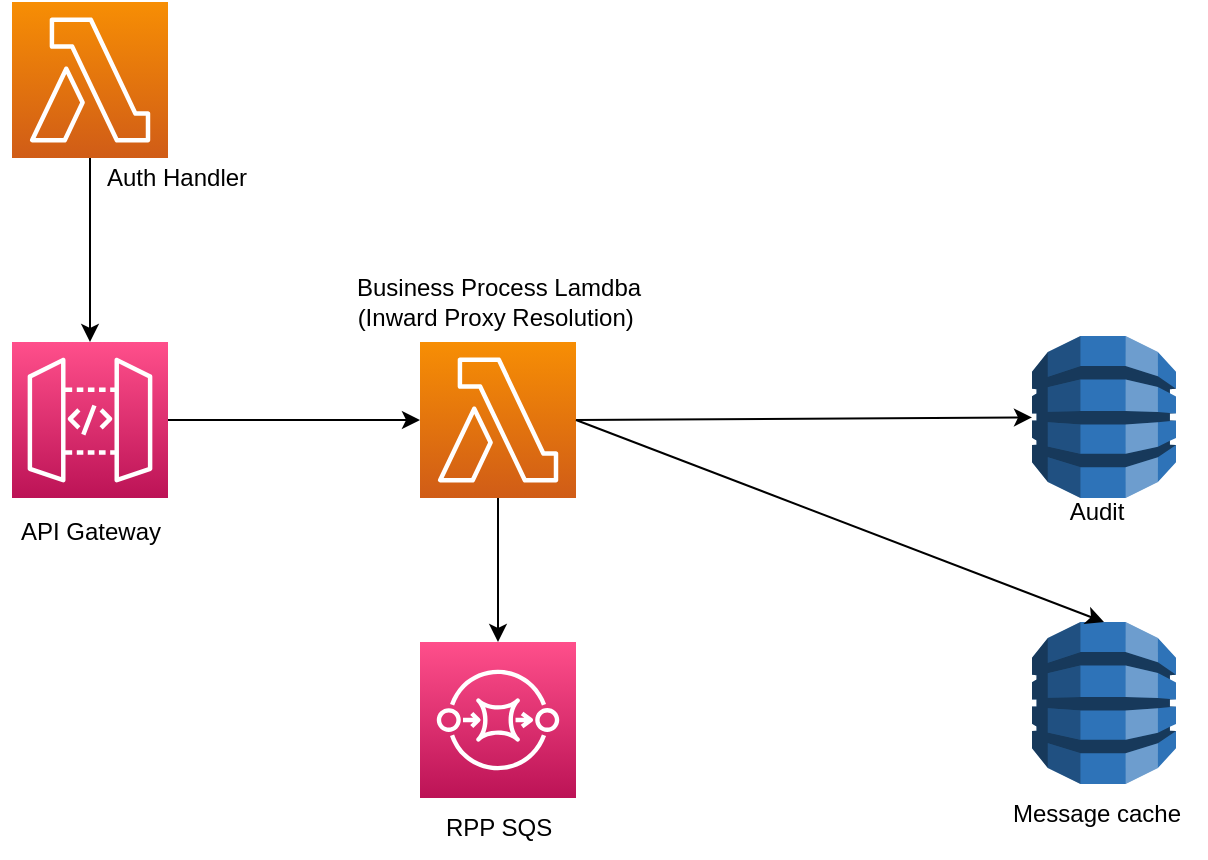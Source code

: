 <mxfile version="20.2.3" type="github">
  <diagram id="hiYGzyq-8OioGBfyJT4j" name="Page-1">
    <mxGraphModel dx="946" dy="557" grid="1" gridSize="10" guides="1" tooltips="1" connect="1" arrows="1" fold="1" page="1" pageScale="1" pageWidth="850" pageHeight="1100" math="0" shadow="0">
      <root>
        <mxCell id="0" />
        <mxCell id="1" parent="0" />
        <object label="" id="9Qm5W9th59WcaweSGVDW-6">
          <mxCell style="edgeStyle=orthogonalEdgeStyle;rounded=0;orthogonalLoop=1;jettySize=auto;html=1;exitX=0.5;exitY=1;exitDx=0;exitDy=0;exitPerimeter=0;entryX=0.5;entryY=0;entryDx=0;entryDy=0;entryPerimeter=0;" edge="1" parent="1" source="9Qm5W9th59WcaweSGVDW-1" target="9Qm5W9th59WcaweSGVDW-2">
            <mxGeometry relative="1" as="geometry" />
          </mxCell>
        </object>
        <mxCell id="9Qm5W9th59WcaweSGVDW-1" value="" style="sketch=0;points=[[0,0,0],[0.25,0,0],[0.5,0,0],[0.75,0,0],[1,0,0],[0,1,0],[0.25,1,0],[0.5,1,0],[0.75,1,0],[1,1,0],[0,0.25,0],[0,0.5,0],[0,0.75,0],[1,0.25,0],[1,0.5,0],[1,0.75,0]];outlineConnect=0;fontColor=#232F3E;gradientColor=#F78E04;gradientDirection=north;fillColor=#D05C17;strokeColor=#ffffff;dashed=0;verticalLabelPosition=bottom;verticalAlign=top;align=center;html=1;fontSize=12;fontStyle=0;aspect=fixed;shape=mxgraph.aws4.resourceIcon;resIcon=mxgraph.aws4.lambda;" vertex="1" parent="1">
          <mxGeometry x="200" y="90" width="78" height="78" as="geometry" />
        </mxCell>
        <mxCell id="9Qm5W9th59WcaweSGVDW-2" value="" style="sketch=0;points=[[0,0,0],[0.25,0,0],[0.5,0,0],[0.75,0,0],[1,0,0],[0,1,0],[0.25,1,0],[0.5,1,0],[0.75,1,0],[1,1,0],[0,0.25,0],[0,0.5,0],[0,0.75,0],[1,0.25,0],[1,0.5,0],[1,0.75,0]];outlineConnect=0;fontColor=#232F3E;gradientColor=#FF4F8B;gradientDirection=north;fillColor=#BC1356;strokeColor=#ffffff;dashed=0;verticalLabelPosition=bottom;verticalAlign=top;align=center;html=1;fontSize=12;fontStyle=0;aspect=fixed;shape=mxgraph.aws4.resourceIcon;resIcon=mxgraph.aws4.api_gateway;" vertex="1" parent="1">
          <mxGeometry x="200" y="260" width="78" height="78" as="geometry" />
        </mxCell>
        <mxCell id="9Qm5W9th59WcaweSGVDW-3" value="" style="sketch=0;points=[[0,0,0],[0.25,0,0],[0.5,0,0],[0.75,0,0],[1,0,0],[0,1,0],[0.25,1,0],[0.5,1,0],[0.75,1,0],[1,1,0],[0,0.25,0],[0,0.5,0],[0,0.75,0],[1,0.25,0],[1,0.5,0],[1,0.75,0]];outlineConnect=0;fontColor=#232F3E;gradientColor=#F78E04;gradientDirection=north;fillColor=#D05C17;strokeColor=#ffffff;dashed=0;verticalLabelPosition=bottom;verticalAlign=top;align=center;html=1;fontSize=12;fontStyle=0;aspect=fixed;shape=mxgraph.aws4.resourceIcon;resIcon=mxgraph.aws4.lambda;" vertex="1" parent="1">
          <mxGeometry x="404" y="260" width="78" height="78" as="geometry" />
        </mxCell>
        <mxCell id="9Qm5W9th59WcaweSGVDW-4" value="" style="sketch=0;points=[[0,0,0],[0.25,0,0],[0.5,0,0],[0.75,0,0],[1,0,0],[0,1,0],[0.25,1,0],[0.5,1,0],[0.75,1,0],[1,1,0],[0,0.25,0],[0,0.5,0],[0,0.75,0],[1,0.25,0],[1,0.5,0],[1,0.75,0]];outlineConnect=0;fontColor=#232F3E;gradientColor=#FF4F8B;gradientDirection=north;fillColor=#BC1356;strokeColor=#ffffff;dashed=0;verticalLabelPosition=bottom;verticalAlign=top;align=center;html=1;fontSize=12;fontStyle=0;aspect=fixed;shape=mxgraph.aws4.resourceIcon;resIcon=mxgraph.aws4.sqs;" vertex="1" parent="1">
          <mxGeometry x="404" y="410" width="78" height="78" as="geometry" />
        </mxCell>
        <mxCell id="9Qm5W9th59WcaweSGVDW-7" value="" style="endArrow=classic;html=1;rounded=0;exitX=1;exitY=0.5;exitDx=0;exitDy=0;exitPerimeter=0;" edge="1" parent="1" source="9Qm5W9th59WcaweSGVDW-2" target="9Qm5W9th59WcaweSGVDW-3">
          <mxGeometry width="50" height="50" relative="1" as="geometry">
            <mxPoint x="214" y="320" as="sourcePoint" />
            <mxPoint x="264" y="270" as="targetPoint" />
          </mxGeometry>
        </mxCell>
        <mxCell id="9Qm5W9th59WcaweSGVDW-8" value="" style="endArrow=classic;html=1;rounded=0;exitX=0.5;exitY=1;exitDx=0;exitDy=0;exitPerimeter=0;entryX=0.5;entryY=0;entryDx=0;entryDy=0;entryPerimeter=0;" edge="1" parent="1" source="9Qm5W9th59WcaweSGVDW-3" target="9Qm5W9th59WcaweSGVDW-4">
          <mxGeometry width="50" height="50" relative="1" as="geometry">
            <mxPoint x="288" y="309" as="sourcePoint" />
            <mxPoint x="414" y="309" as="targetPoint" />
          </mxGeometry>
        </mxCell>
        <mxCell id="9Qm5W9th59WcaweSGVDW-9" value="Auth Handler" style="text;html=1;resizable=0;autosize=1;align=center;verticalAlign=middle;points=[];fillColor=none;strokeColor=none;rounded=0;" vertex="1" parent="1">
          <mxGeometry x="237" y="163" width="90" height="30" as="geometry" />
        </mxCell>
        <mxCell id="9Qm5W9th59WcaweSGVDW-11" value="API Gateway" style="text;html=1;resizable=0;autosize=1;align=center;verticalAlign=middle;points=[];fillColor=none;strokeColor=none;rounded=0;" vertex="1" parent="1">
          <mxGeometry x="194" y="340" width="90" height="30" as="geometry" />
        </mxCell>
        <mxCell id="9Qm5W9th59WcaweSGVDW-12" value="Business Process Lamdba&lt;br&gt;(Inward Proxy Resolution)&amp;nbsp;" style="text;html=1;resizable=0;autosize=1;align=center;verticalAlign=middle;points=[];fillColor=none;strokeColor=none;rounded=0;" vertex="1" parent="1">
          <mxGeometry x="358" y="220" width="170" height="40" as="geometry" />
        </mxCell>
        <mxCell id="9Qm5W9th59WcaweSGVDW-13" value="RPP SQS" style="text;html=1;resizable=0;autosize=1;align=center;verticalAlign=middle;points=[];fillColor=none;strokeColor=none;rounded=0;" vertex="1" parent="1">
          <mxGeometry x="403" y="488" width="80" height="30" as="geometry" />
        </mxCell>
        <mxCell id="9Qm5W9th59WcaweSGVDW-16" value="" style="outlineConnect=0;dashed=0;verticalLabelPosition=bottom;verticalAlign=top;align=center;html=1;shape=mxgraph.aws3.dynamo_db;fillColor=#2E73B8;gradientColor=none;" vertex="1" parent="1">
          <mxGeometry x="710" y="257" width="72" height="81" as="geometry" />
        </mxCell>
        <mxCell id="9Qm5W9th59WcaweSGVDW-17" value="" style="outlineConnect=0;dashed=0;verticalLabelPosition=bottom;verticalAlign=top;align=center;html=1;shape=mxgraph.aws3.dynamo_db;fillColor=#2E73B8;gradientColor=none;" vertex="1" parent="1">
          <mxGeometry x="710" y="400" width="72" height="81" as="geometry" />
        </mxCell>
        <mxCell id="9Qm5W9th59WcaweSGVDW-18" value="" style="endArrow=classic;html=1;rounded=0;exitX=1;exitY=0.5;exitDx=0;exitDy=0;exitPerimeter=0;" edge="1" parent="1" source="9Qm5W9th59WcaweSGVDW-3" target="9Qm5W9th59WcaweSGVDW-16">
          <mxGeometry width="50" height="50" relative="1" as="geometry">
            <mxPoint x="288" y="309" as="sourcePoint" />
            <mxPoint x="414" y="309" as="targetPoint" />
          </mxGeometry>
        </mxCell>
        <mxCell id="9Qm5W9th59WcaweSGVDW-19" value="" style="endArrow=classic;html=1;rounded=0;exitX=1;exitY=0.5;exitDx=0;exitDy=0;exitPerimeter=0;entryX=0.5;entryY=0;entryDx=0;entryDy=0;entryPerimeter=0;" edge="1" parent="1" source="9Qm5W9th59WcaweSGVDW-3" target="9Qm5W9th59WcaweSGVDW-17">
          <mxGeometry width="50" height="50" relative="1" as="geometry">
            <mxPoint x="492" y="309" as="sourcePoint" />
            <mxPoint x="720" y="307.705" as="targetPoint" />
          </mxGeometry>
        </mxCell>
        <mxCell id="9Qm5W9th59WcaweSGVDW-20" value="Audit" style="text;html=1;resizable=0;autosize=1;align=center;verticalAlign=middle;points=[];fillColor=none;strokeColor=none;rounded=0;" vertex="1" parent="1">
          <mxGeometry x="717" y="330" width="50" height="30" as="geometry" />
        </mxCell>
        <mxCell id="9Qm5W9th59WcaweSGVDW-21" value="Message cache" style="text;html=1;resizable=0;autosize=1;align=center;verticalAlign=middle;points=[];fillColor=none;strokeColor=none;rounded=0;" vertex="1" parent="1">
          <mxGeometry x="687" y="481" width="110" height="30" as="geometry" />
        </mxCell>
      </root>
    </mxGraphModel>
  </diagram>
</mxfile>

